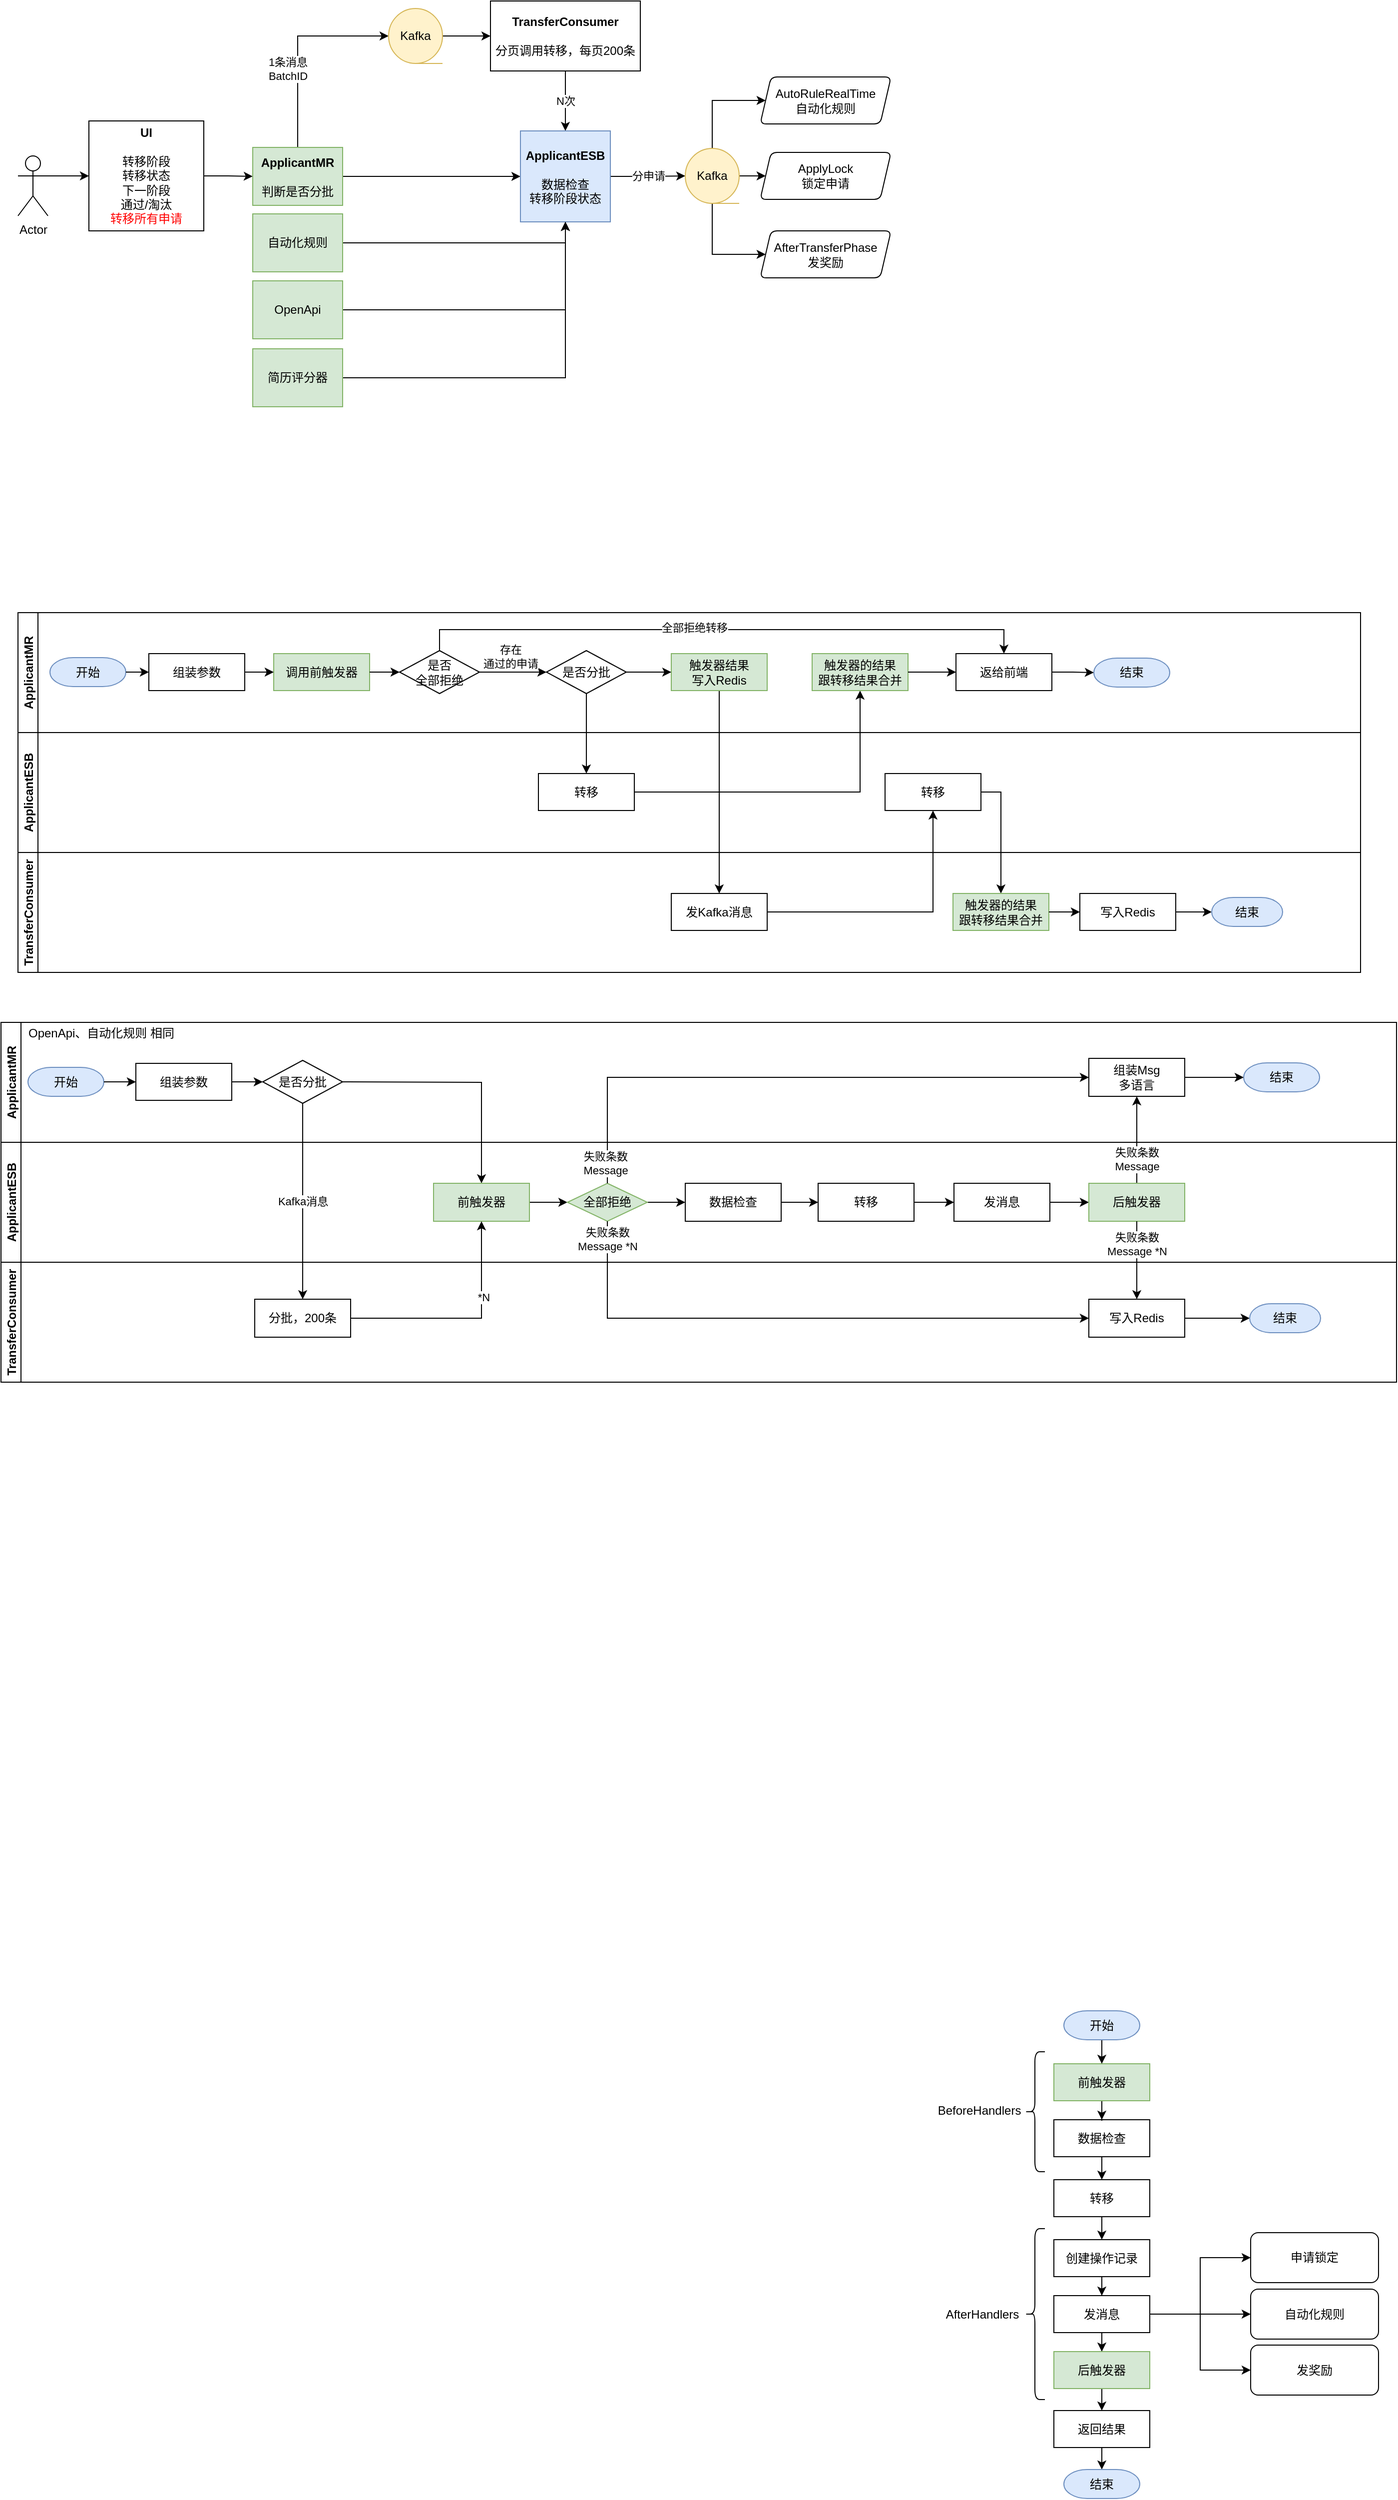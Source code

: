 <mxfile version="14.2.7" type="github">
  <diagram id="pNTDshuj_nLLdsMrF4MN" name="Page-1">
    <mxGraphModel dx="1472" dy="839" grid="0" gridSize="10" guides="1" tooltips="1" connect="1" arrows="1" fold="1" page="1" pageScale="1" pageWidth="2339" pageHeight="3300" math="0" shadow="0">
      <root>
        <mxCell id="0" />
        <mxCell id="1" parent="0" />
        <mxCell id="zR2C9-OfokKpxgEDOuO3-32" style="edgeStyle=orthogonalEdgeStyle;rounded=0;orthogonalLoop=1;jettySize=auto;html=1;exitX=1;exitY=0.333;exitDx=0;exitDy=0;exitPerimeter=0;entryX=0;entryY=0.5;entryDx=0;entryDy=0;" parent="1" source="zR2C9-OfokKpxgEDOuO3-1" target="zR2C9-OfokKpxgEDOuO3-2" edge="1">
          <mxGeometry relative="1" as="geometry" />
        </mxCell>
        <mxCell id="zR2C9-OfokKpxgEDOuO3-1" value="Actor" style="shape=umlActor;verticalLabelPosition=bottom;verticalAlign=top;html=1;outlineConnect=0;" parent="1" vertex="1">
          <mxGeometry x="47" y="335" width="30" height="60" as="geometry" />
        </mxCell>
        <mxCell id="zR2C9-OfokKpxgEDOuO3-21" style="edgeStyle=orthogonalEdgeStyle;rounded=0;orthogonalLoop=1;jettySize=auto;html=1;exitX=1;exitY=0.5;exitDx=0;exitDy=0;entryX=0;entryY=0.5;entryDx=0;entryDy=0;" parent="1" source="zR2C9-OfokKpxgEDOuO3-2" target="zR2C9-OfokKpxgEDOuO3-4" edge="1">
          <mxGeometry relative="1" as="geometry" />
        </mxCell>
        <mxCell id="zR2C9-OfokKpxgEDOuO3-2" value="&lt;b&gt;UI&lt;br&gt;&lt;/b&gt;&lt;br&gt;转移阶段&lt;br&gt;转移状态&lt;br&gt;下一阶段&lt;br&gt;通过/淘汰&lt;br&gt;&lt;font color=&quot;#ff0000&quot;&gt;转移所有申请&lt;/font&gt;" style="rounded=0;whiteSpace=wrap;html=1;" parent="1" vertex="1">
          <mxGeometry x="118" y="300" width="115" height="110" as="geometry" />
        </mxCell>
        <mxCell id="zR2C9-OfokKpxgEDOuO3-7" style="edgeStyle=orthogonalEdgeStyle;rounded=0;orthogonalLoop=1;jettySize=auto;html=1;exitX=0.5;exitY=0;exitDx=0;exitDy=0;entryX=0;entryY=0.5;entryDx=0;entryDy=0;entryPerimeter=0;" parent="1" source="zR2C9-OfokKpxgEDOuO3-4" target="Tq-qdxbZpWR1kkzPCm9U-29" edge="1">
          <mxGeometry relative="1" as="geometry">
            <mxPoint x="440" y="215" as="targetPoint" />
          </mxGeometry>
        </mxCell>
        <mxCell id="zR2C9-OfokKpxgEDOuO3-14" value="1条消息&lt;br&gt;BatchID" style="edgeLabel;html=1;align=center;verticalAlign=middle;resizable=0;points=[];" parent="zR2C9-OfokKpxgEDOuO3-7" vertex="1" connectable="0">
          <mxGeometry x="0.115" y="-1" relative="1" as="geometry">
            <mxPoint x="-12" y="32" as="offset" />
          </mxGeometry>
        </mxCell>
        <mxCell id="zR2C9-OfokKpxgEDOuO3-10" style="edgeStyle=orthogonalEdgeStyle;rounded=0;orthogonalLoop=1;jettySize=auto;html=1;exitX=1;exitY=0.5;exitDx=0;exitDy=0;" parent="1" source="zR2C9-OfokKpxgEDOuO3-4" target="zR2C9-OfokKpxgEDOuO3-9" edge="1">
          <mxGeometry relative="1" as="geometry" />
        </mxCell>
        <mxCell id="zR2C9-OfokKpxgEDOuO3-4" value="&lt;b&gt;ApplicantMR&lt;br&gt;&lt;/b&gt;&lt;br&gt;判断是否分批" style="rounded=0;whiteSpace=wrap;html=1;fillColor=#d5e8d4;strokeColor=#82b366;" parent="1" vertex="1">
          <mxGeometry x="282" y="326.5" width="90" height="58" as="geometry" />
        </mxCell>
        <mxCell id="zR2C9-OfokKpxgEDOuO3-13" value="N次" style="edgeStyle=orthogonalEdgeStyle;rounded=0;orthogonalLoop=1;jettySize=auto;html=1;exitX=0.5;exitY=1;exitDx=0;exitDy=0;" parent="1" source="zR2C9-OfokKpxgEDOuO3-5" target="zR2C9-OfokKpxgEDOuO3-9" edge="1">
          <mxGeometry relative="1" as="geometry" />
        </mxCell>
        <mxCell id="zR2C9-OfokKpxgEDOuO3-5" value="&lt;b&gt;TransferConsumer&lt;br&gt;&lt;/b&gt;&lt;br&gt;分页调用转移，每页200条" style="rounded=0;whiteSpace=wrap;html=1;" parent="1" vertex="1">
          <mxGeometry x="520" y="180" width="150" height="70" as="geometry" />
        </mxCell>
        <mxCell id="zR2C9-OfokKpxgEDOuO3-22" style="edgeStyle=orthogonalEdgeStyle;rounded=0;orthogonalLoop=1;jettySize=auto;html=1;" parent="1" source="Tq-qdxbZpWR1kkzPCm9U-29" target="zR2C9-OfokKpxgEDOuO3-5" edge="1">
          <mxGeometry relative="1" as="geometry">
            <mxPoint x="490" y="215" as="sourcePoint" />
          </mxGeometry>
        </mxCell>
        <mxCell id="Tq-qdxbZpWR1kkzPCm9U-19" value="分申请" style="edgeStyle=orthogonalEdgeStyle;rounded=0;orthogonalLoop=1;jettySize=auto;html=1;" parent="1" source="zR2C9-OfokKpxgEDOuO3-9" target="Tq-qdxbZpWR1kkzPCm9U-18" edge="1">
          <mxGeometry relative="1" as="geometry" />
        </mxCell>
        <mxCell id="zR2C9-OfokKpxgEDOuO3-9" value="&lt;b&gt;ApplicantESB&lt;/b&gt;&lt;br&gt;&lt;br&gt;数据检查&lt;br&gt;转移阶段状态" style="rounded=0;whiteSpace=wrap;html=1;fillColor=#dae8fc;strokeColor=#6c8ebf;" parent="1" vertex="1">
          <mxGeometry x="550" y="310" width="90" height="91" as="geometry" />
        </mxCell>
        <mxCell id="zR2C9-OfokKpxgEDOuO3-12" style="edgeStyle=orthogonalEdgeStyle;rounded=0;orthogonalLoop=1;jettySize=auto;html=1;exitX=1;exitY=0.5;exitDx=0;exitDy=0;entryX=0.5;entryY=1;entryDx=0;entryDy=0;" parent="1" source="zR2C9-OfokKpxgEDOuO3-11" target="zR2C9-OfokKpxgEDOuO3-9" edge="1">
          <mxGeometry relative="1" as="geometry" />
        </mxCell>
        <mxCell id="zR2C9-OfokKpxgEDOuO3-11" value="自动化规则" style="rounded=0;whiteSpace=wrap;html=1;fillColor=#d5e8d4;strokeColor=#82b366;" parent="1" vertex="1">
          <mxGeometry x="282" y="393" width="90" height="58" as="geometry" />
        </mxCell>
        <mxCell id="zR2C9-OfokKpxgEDOuO3-48" style="edgeStyle=orthogonalEdgeStyle;rounded=0;orthogonalLoop=1;jettySize=auto;html=1;exitX=0.5;exitY=1;exitDx=0;exitDy=0;" parent="1" source="zR2C9-OfokKpxgEDOuO3-35" target="zR2C9-OfokKpxgEDOuO3-36" edge="1">
          <mxGeometry relative="1" as="geometry" />
        </mxCell>
        <mxCell id="zR2C9-OfokKpxgEDOuO3-35" value="数据检查" style="rounded=0;whiteSpace=wrap;html=1;" parent="1" vertex="1">
          <mxGeometry x="1084" y="2300" width="96" height="37" as="geometry" />
        </mxCell>
        <mxCell id="zR2C9-OfokKpxgEDOuO3-49" style="edgeStyle=orthogonalEdgeStyle;rounded=0;orthogonalLoop=1;jettySize=auto;html=1;exitX=0.5;exitY=1;exitDx=0;exitDy=0;" parent="1" source="zR2C9-OfokKpxgEDOuO3-36" target="zR2C9-OfokKpxgEDOuO3-37" edge="1">
          <mxGeometry relative="1" as="geometry" />
        </mxCell>
        <mxCell id="zR2C9-OfokKpxgEDOuO3-36" value="转移" style="rounded=0;whiteSpace=wrap;html=1;" parent="1" vertex="1">
          <mxGeometry x="1084" y="2360" width="96" height="37" as="geometry" />
        </mxCell>
        <mxCell id="zR2C9-OfokKpxgEDOuO3-50" style="edgeStyle=orthogonalEdgeStyle;rounded=0;orthogonalLoop=1;jettySize=auto;html=1;exitX=0.5;exitY=1;exitDx=0;exitDy=0;" parent="1" source="zR2C9-OfokKpxgEDOuO3-37" target="zR2C9-OfokKpxgEDOuO3-38" edge="1">
          <mxGeometry relative="1" as="geometry" />
        </mxCell>
        <mxCell id="zR2C9-OfokKpxgEDOuO3-37" value="创建操作记录" style="rounded=0;whiteSpace=wrap;html=1;" parent="1" vertex="1">
          <mxGeometry x="1084" y="2420" width="96" height="37" as="geometry" />
        </mxCell>
        <mxCell id="zR2C9-OfokKpxgEDOuO3-42" style="edgeStyle=orthogonalEdgeStyle;rounded=0;orthogonalLoop=1;jettySize=auto;html=1;exitX=1;exitY=0.5;exitDx=0;exitDy=0;entryX=0;entryY=0.5;entryDx=0;entryDy=0;" parent="1" source="zR2C9-OfokKpxgEDOuO3-38" target="zR2C9-OfokKpxgEDOuO3-39" edge="1">
          <mxGeometry relative="1" as="geometry" />
        </mxCell>
        <mxCell id="zR2C9-OfokKpxgEDOuO3-43" style="edgeStyle=orthogonalEdgeStyle;rounded=0;orthogonalLoop=1;jettySize=auto;html=1;exitX=1;exitY=0.5;exitDx=0;exitDy=0;entryX=0;entryY=0.5;entryDx=0;entryDy=0;" parent="1" source="zR2C9-OfokKpxgEDOuO3-38" target="zR2C9-OfokKpxgEDOuO3-40" edge="1">
          <mxGeometry relative="1" as="geometry" />
        </mxCell>
        <mxCell id="zR2C9-OfokKpxgEDOuO3-44" style="edgeStyle=orthogonalEdgeStyle;rounded=0;orthogonalLoop=1;jettySize=auto;html=1;exitX=1;exitY=0.5;exitDx=0;exitDy=0;entryX=0;entryY=0.5;entryDx=0;entryDy=0;" parent="1" source="zR2C9-OfokKpxgEDOuO3-38" target="zR2C9-OfokKpxgEDOuO3-41" edge="1">
          <mxGeometry relative="1" as="geometry" />
        </mxCell>
        <mxCell id="zR2C9-OfokKpxgEDOuO3-51" style="edgeStyle=orthogonalEdgeStyle;rounded=0;orthogonalLoop=1;jettySize=auto;html=1;exitX=0.5;exitY=1;exitDx=0;exitDy=0;" parent="1" source="zR2C9-OfokKpxgEDOuO3-38" target="zR2C9-OfokKpxgEDOuO3-46" edge="1">
          <mxGeometry relative="1" as="geometry" />
        </mxCell>
        <mxCell id="zR2C9-OfokKpxgEDOuO3-38" value="发消息" style="rounded=0;whiteSpace=wrap;html=1;" parent="1" vertex="1">
          <mxGeometry x="1084" y="2476" width="96" height="37" as="geometry" />
        </mxCell>
        <mxCell id="zR2C9-OfokKpxgEDOuO3-39" value="申请锁定" style="rounded=1;whiteSpace=wrap;html=1;" parent="1" vertex="1">
          <mxGeometry x="1281" y="2413" width="128" height="50" as="geometry" />
        </mxCell>
        <mxCell id="zR2C9-OfokKpxgEDOuO3-40" value="自动化规则" style="rounded=1;whiteSpace=wrap;html=1;" parent="1" vertex="1">
          <mxGeometry x="1281" y="2469.5" width="128" height="50" as="geometry" />
        </mxCell>
        <mxCell id="zR2C9-OfokKpxgEDOuO3-41" value="发奖励" style="rounded=1;whiteSpace=wrap;html=1;" parent="1" vertex="1">
          <mxGeometry x="1281" y="2525.5" width="128" height="50" as="geometry" />
        </mxCell>
        <mxCell id="zR2C9-OfokKpxgEDOuO3-47" style="edgeStyle=orthogonalEdgeStyle;rounded=0;orthogonalLoop=1;jettySize=auto;html=1;exitX=0.5;exitY=1;exitDx=0;exitDy=0;" parent="1" source="zR2C9-OfokKpxgEDOuO3-45" target="zR2C9-OfokKpxgEDOuO3-35" edge="1">
          <mxGeometry relative="1" as="geometry" />
        </mxCell>
        <mxCell id="zR2C9-OfokKpxgEDOuO3-45" value="前触发器" style="rounded=0;whiteSpace=wrap;html=1;fillColor=#d5e8d4;strokeColor=#82b366;" parent="1" vertex="1">
          <mxGeometry x="1084" y="2244" width="96" height="37" as="geometry" />
        </mxCell>
        <mxCell id="zR2C9-OfokKpxgEDOuO3-54" style="edgeStyle=orthogonalEdgeStyle;rounded=0;orthogonalLoop=1;jettySize=auto;html=1;exitX=0.5;exitY=1;exitDx=0;exitDy=0;entryX=0.5;entryY=0;entryDx=0;entryDy=0;" parent="1" source="zR2C9-OfokKpxgEDOuO3-46" target="zR2C9-OfokKpxgEDOuO3-53" edge="1">
          <mxGeometry relative="1" as="geometry" />
        </mxCell>
        <mxCell id="zR2C9-OfokKpxgEDOuO3-46" value="后触发器" style="rounded=0;whiteSpace=wrap;html=1;fillColor=#d5e8d4;strokeColor=#82b366;" parent="1" vertex="1">
          <mxGeometry x="1084" y="2532" width="96" height="37" as="geometry" />
        </mxCell>
        <mxCell id="Tq-qdxbZpWR1kkzPCm9U-33" value="" style="edgeStyle=orthogonalEdgeStyle;rounded=0;orthogonalLoop=1;jettySize=auto;html=1;" parent="1" source="zR2C9-OfokKpxgEDOuO3-53" target="Tq-qdxbZpWR1kkzPCm9U-32" edge="1">
          <mxGeometry relative="1" as="geometry" />
        </mxCell>
        <mxCell id="zR2C9-OfokKpxgEDOuO3-53" value="返回结果" style="rounded=0;whiteSpace=wrap;html=1;" parent="1" vertex="1">
          <mxGeometry x="1084" y="2591" width="96" height="37" as="geometry" />
        </mxCell>
        <mxCell id="Tq-qdxbZpWR1kkzPCm9U-14" value="" style="edgeStyle=orthogonalEdgeStyle;rounded=0;orthogonalLoop=1;jettySize=auto;html=1;" parent="1" source="Tq-qdxbZpWR1kkzPCm9U-13" target="zR2C9-OfokKpxgEDOuO3-45" edge="1">
          <mxGeometry relative="1" as="geometry" />
        </mxCell>
        <mxCell id="Tq-qdxbZpWR1kkzPCm9U-13" value="开始" style="strokeWidth=1;html=1;shape=mxgraph.flowchart.terminator;whiteSpace=wrap;rounded=0;fillColor=#dae8fc;strokeColor=#6c8ebf;" parent="1" vertex="1">
          <mxGeometry x="1094" y="2191" width="76" height="29" as="geometry" />
        </mxCell>
        <mxCell id="Tq-qdxbZpWR1kkzPCm9U-25" style="edgeStyle=orthogonalEdgeStyle;rounded=0;orthogonalLoop=1;jettySize=auto;html=1;exitX=0.5;exitY=0;exitDx=0;exitDy=0;exitPerimeter=0;entryX=0;entryY=0.5;entryDx=0;entryDy=0;" parent="1" source="Tq-qdxbZpWR1kkzPCm9U-18" target="Tq-qdxbZpWR1kkzPCm9U-20" edge="1">
          <mxGeometry relative="1" as="geometry">
            <Array as="points">
              <mxPoint x="742" y="280" />
            </Array>
          </mxGeometry>
        </mxCell>
        <mxCell id="Tq-qdxbZpWR1kkzPCm9U-26" value="" style="edgeStyle=orthogonalEdgeStyle;rounded=0;orthogonalLoop=1;jettySize=auto;html=1;" parent="1" source="Tq-qdxbZpWR1kkzPCm9U-18" target="Tq-qdxbZpWR1kkzPCm9U-22" edge="1">
          <mxGeometry relative="1" as="geometry" />
        </mxCell>
        <mxCell id="Tq-qdxbZpWR1kkzPCm9U-28" style="edgeStyle=orthogonalEdgeStyle;rounded=0;orthogonalLoop=1;jettySize=auto;html=1;exitX=0.5;exitY=1;exitDx=0;exitDy=0;exitPerimeter=0;entryX=0;entryY=0.5;entryDx=0;entryDy=0;" parent="1" source="Tq-qdxbZpWR1kkzPCm9U-18" target="Tq-qdxbZpWR1kkzPCm9U-23" edge="1">
          <mxGeometry relative="1" as="geometry">
            <Array as="points">
              <mxPoint x="742" y="434" />
            </Array>
          </mxGeometry>
        </mxCell>
        <mxCell id="Tq-qdxbZpWR1kkzPCm9U-18" value="Kafka" style="strokeWidth=1;html=1;shape=mxgraph.flowchart.sequential_data;whiteSpace=wrap;rounded=0;fillColor=#fff2cc;strokeColor=#d6b656;" parent="1" vertex="1">
          <mxGeometry x="715" y="327.5" width="54" height="55" as="geometry" />
        </mxCell>
        <mxCell id="Tq-qdxbZpWR1kkzPCm9U-20" value="&lt;span&gt;AutoRuleRealTime&lt;br&gt;自动化规则&lt;br&gt;&lt;/span&gt;" style="shape=parallelogram;html=1;strokeWidth=1;perimeter=parallelogramPerimeter;whiteSpace=wrap;rounded=1;arcSize=12;size=0.083;" parent="1" vertex="1">
          <mxGeometry x="790" y="256" width="131" height="47" as="geometry" />
        </mxCell>
        <mxCell id="Tq-qdxbZpWR1kkzPCm9U-22" value="&lt;span style=&quot;text-align: left&quot;&gt;ApplyLock&lt;br&gt;锁定申请&lt;br&gt;&lt;/span&gt;" style="shape=parallelogram;html=1;strokeWidth=1;perimeter=parallelogramPerimeter;whiteSpace=wrap;rounded=1;arcSize=12;size=0.083;" parent="1" vertex="1">
          <mxGeometry x="790" y="331.5" width="131" height="47" as="geometry" />
        </mxCell>
        <mxCell id="Tq-qdxbZpWR1kkzPCm9U-23" value="AfterTransferPhase&lt;br&gt;发奖励" style="shape=parallelogram;html=1;strokeWidth=1;perimeter=parallelogramPerimeter;whiteSpace=wrap;rounded=1;arcSize=12;size=0.083;" parent="1" vertex="1">
          <mxGeometry x="790" y="410" width="131" height="47" as="geometry" />
        </mxCell>
        <mxCell id="Tq-qdxbZpWR1kkzPCm9U-29" value="Kafka" style="strokeWidth=1;html=1;shape=mxgraph.flowchart.sequential_data;whiteSpace=wrap;rounded=0;fillColor=#fff2cc;strokeColor=#d6b656;" parent="1" vertex="1">
          <mxGeometry x="418" y="187.5" width="54" height="55" as="geometry" />
        </mxCell>
        <mxCell id="Tq-qdxbZpWR1kkzPCm9U-32" value="结束" style="strokeWidth=1;html=1;shape=mxgraph.flowchart.terminator;whiteSpace=wrap;rounded=0;fillColor=#dae8fc;strokeColor=#6c8ebf;" parent="1" vertex="1">
          <mxGeometry x="1094" y="2650" width="76" height="29" as="geometry" />
        </mxCell>
        <mxCell id="iPtqz-g4_fZ4g8SLzUmV-1" value="" style="shape=curlyBracket;whiteSpace=wrap;html=1;rounded=1;size=0.5;" parent="1" vertex="1">
          <mxGeometry x="1055" y="2232" width="20" height="120" as="geometry" />
        </mxCell>
        <mxCell id="iPtqz-g4_fZ4g8SLzUmV-2" value="BeforeHandlers" style="text;html=1;align=center;verticalAlign=middle;resizable=0;points=[];autosize=1;" parent="1" vertex="1">
          <mxGeometry x="962" y="2282" width="93" height="18" as="geometry" />
        </mxCell>
        <mxCell id="iPtqz-g4_fZ4g8SLzUmV-3" value="" style="shape=curlyBracket;whiteSpace=wrap;html=1;rounded=1;size=0.5;" parent="1" vertex="1">
          <mxGeometry x="1055" y="2409" width="20" height="171" as="geometry" />
        </mxCell>
        <mxCell id="iPtqz-g4_fZ4g8SLzUmV-4" value="AfterHandlers" style="text;html=1;align=center;verticalAlign=middle;resizable=0;points=[];autosize=1;" parent="1" vertex="1">
          <mxGeometry x="970" y="2485.5" width="83" height="18" as="geometry" />
        </mxCell>
        <mxCell id="GrQx5yZGlA07eeH8-NgG-53" value="" style="edgeStyle=orthogonalEdgeStyle;rounded=0;orthogonalLoop=1;jettySize=auto;html=1;exitX=1;exitY=0.5;exitDx=0;exitDy=0;" parent="1" source="GrQx5yZGlA07eeH8-NgG-8" target="GrQx5yZGlA07eeH8-NgG-10" edge="1">
          <mxGeometry relative="1" as="geometry">
            <mxPoint x="725" y="972" as="sourcePoint" />
          </mxGeometry>
        </mxCell>
        <mxCell id="GrQx5yZGlA07eeH8-NgG-52" value="" style="edgeStyle=orthogonalEdgeStyle;rounded=0;orthogonalLoop=1;jettySize=auto;html=1;" parent="1" source="GrQx5yZGlA07eeH8-NgG-23" target="GrQx5yZGlA07eeH8-NgG-8" edge="1">
          <mxGeometry relative="1" as="geometry" />
        </mxCell>
        <mxCell id="GrQx5yZGlA07eeH8-NgG-60" value="" style="edgeStyle=orthogonalEdgeStyle;rounded=0;orthogonalLoop=1;jettySize=auto;html=1;" parent="1" source="GrQx5yZGlA07eeH8-NgG-26" target="GrQx5yZGlA07eeH8-NgG-28" edge="1">
          <mxGeometry relative="1" as="geometry" />
        </mxCell>
        <mxCell id="GrQx5yZGlA07eeH8-NgG-61" value="" style="edgeStyle=orthogonalEdgeStyle;rounded=0;orthogonalLoop=1;jettySize=auto;html=1;entryX=0.5;entryY=1;entryDx=0;entryDy=0;" parent="1" source="GrQx5yZGlA07eeH8-NgG-28" target="GrQx5yZGlA07eeH8-NgG-39" edge="1">
          <mxGeometry relative="1" as="geometry" />
        </mxCell>
        <mxCell id="GrQx5yZGlA07eeH8-NgG-62" value="" style="edgeStyle=orthogonalEdgeStyle;rounded=0;orthogonalLoop=1;jettySize=auto;html=1;exitX=1;exitY=0.5;exitDx=0;exitDy=0;" parent="1" source="GrQx5yZGlA07eeH8-NgG-39" target="GrQx5yZGlA07eeH8-NgG-41" edge="1">
          <mxGeometry relative="1" as="geometry" />
        </mxCell>
        <mxCell id="f2J-3M7rYy_mJM9Wlfbg-1" value="ApplicantMR" style="swimlane;startSize=20;horizontal=0;" parent="1" vertex="1">
          <mxGeometry x="47" y="792" width="1344" height="120" as="geometry" />
        </mxCell>
        <mxCell id="GrQx5yZGlA07eeH8-NgG-1" value="开始" style="strokeWidth=1;html=1;shape=mxgraph.flowchart.terminator;whiteSpace=wrap;rounded=0;fillColor=#dae8fc;strokeColor=#6c8ebf;" parent="f2J-3M7rYy_mJM9Wlfbg-1" vertex="1">
          <mxGeometry x="32" y="45" width="76" height="29" as="geometry" />
        </mxCell>
        <mxCell id="GrQx5yZGlA07eeH8-NgG-3" value="组装参数" style="rounded=0;whiteSpace=wrap;html=1;" parent="f2J-3M7rYy_mJM9Wlfbg-1" vertex="1">
          <mxGeometry x="131" y="41" width="96" height="37" as="geometry" />
        </mxCell>
        <mxCell id="GrQx5yZGlA07eeH8-NgG-49" value="" style="edgeStyle=orthogonalEdgeStyle;rounded=0;orthogonalLoop=1;jettySize=auto;html=1;" parent="f2J-3M7rYy_mJM9Wlfbg-1" source="GrQx5yZGlA07eeH8-NgG-1" target="GrQx5yZGlA07eeH8-NgG-3" edge="1">
          <mxGeometry relative="1" as="geometry" />
        </mxCell>
        <mxCell id="GrQx5yZGlA07eeH8-NgG-2" value="调用前触发器" style="rounded=0;whiteSpace=wrap;html=1;fillColor=#d5e8d4;strokeColor=#82b366;" parent="f2J-3M7rYy_mJM9Wlfbg-1" vertex="1">
          <mxGeometry x="256" y="41" width="96" height="37" as="geometry" />
        </mxCell>
        <mxCell id="GrQx5yZGlA07eeH8-NgG-50" value="" style="edgeStyle=orthogonalEdgeStyle;rounded=0;orthogonalLoop=1;jettySize=auto;html=1;" parent="f2J-3M7rYy_mJM9Wlfbg-1" source="GrQx5yZGlA07eeH8-NgG-3" target="GrQx5yZGlA07eeH8-NgG-2" edge="1">
          <mxGeometry relative="1" as="geometry" />
        </mxCell>
        <mxCell id="GrQx5yZGlA07eeH8-NgG-6" value="是否&lt;br&gt;全部拒绝" style="rhombus;whiteSpace=wrap;html=1;" parent="f2J-3M7rYy_mJM9Wlfbg-1" vertex="1">
          <mxGeometry x="382" y="38" width="80" height="43" as="geometry" />
        </mxCell>
        <mxCell id="GrQx5yZGlA07eeH8-NgG-51" value="" style="edgeStyle=orthogonalEdgeStyle;rounded=0;orthogonalLoop=1;jettySize=auto;html=1;" parent="f2J-3M7rYy_mJM9Wlfbg-1" source="GrQx5yZGlA07eeH8-NgG-2" target="GrQx5yZGlA07eeH8-NgG-6" edge="1">
          <mxGeometry relative="1" as="geometry" />
        </mxCell>
        <mxCell id="GrQx5yZGlA07eeH8-NgG-23" value="是否分批" style="rhombus;whiteSpace=wrap;html=1;" parent="f2J-3M7rYy_mJM9Wlfbg-1" vertex="1">
          <mxGeometry x="529" y="38" width="80" height="43" as="geometry" />
        </mxCell>
        <mxCell id="GrQx5yZGlA07eeH8-NgG-31" value="存在&lt;br&gt;通过的申请" style="edgeStyle=orthogonalEdgeStyle;rounded=0;orthogonalLoop=1;jettySize=auto;html=1;exitX=1;exitY=0.5;exitDx=0;exitDy=0;" parent="f2J-3M7rYy_mJM9Wlfbg-1" source="GrQx5yZGlA07eeH8-NgG-6" target="GrQx5yZGlA07eeH8-NgG-23" edge="1">
          <mxGeometry x="-0.091" y="16" relative="1" as="geometry">
            <mxPoint x="205" y="58" as="sourcePoint" />
            <mxPoint as="offset" />
          </mxGeometry>
        </mxCell>
        <mxCell id="GrQx5yZGlA07eeH8-NgG-26" value="触发器结果&lt;br&gt;写入Redis" style="rounded=0;whiteSpace=wrap;html=1;fillColor=#d5e8d4;strokeColor=#82b366;" parent="f2J-3M7rYy_mJM9Wlfbg-1" vertex="1">
          <mxGeometry x="654" y="41" width="96" height="37" as="geometry" />
        </mxCell>
        <mxCell id="GrQx5yZGlA07eeH8-NgG-59" style="edgeStyle=orthogonalEdgeStyle;rounded=0;orthogonalLoop=1;jettySize=auto;html=1;exitX=1;exitY=0.5;exitDx=0;exitDy=0;entryX=0;entryY=0.5;entryDx=0;entryDy=0;" parent="f2J-3M7rYy_mJM9Wlfbg-1" source="GrQx5yZGlA07eeH8-NgG-23" target="GrQx5yZGlA07eeH8-NgG-26" edge="1">
          <mxGeometry relative="1" as="geometry" />
        </mxCell>
        <mxCell id="GrQx5yZGlA07eeH8-NgG-10" value="触发器的结果&lt;br&gt;跟转移结果合并" style="rounded=0;whiteSpace=wrap;html=1;fillColor=#d5e8d4;strokeColor=#82b366;" parent="f2J-3M7rYy_mJM9Wlfbg-1" vertex="1">
          <mxGeometry x="795" y="41" width="96" height="37" as="geometry" />
        </mxCell>
        <mxCell id="GrQx5yZGlA07eeH8-NgG-54" style="edgeStyle=orthogonalEdgeStyle;rounded=0;orthogonalLoop=1;jettySize=auto;html=1;exitX=0.5;exitY=0;exitDx=0;exitDy=0;entryX=0.5;entryY=0;entryDx=0;entryDy=0;" parent="f2J-3M7rYy_mJM9Wlfbg-1" source="GrQx5yZGlA07eeH8-NgG-6" target="GrQx5yZGlA07eeH8-NgG-43" edge="1">
          <mxGeometry relative="1" as="geometry">
            <Array as="points">
              <mxPoint x="422" y="17" />
              <mxPoint x="987" y="17" />
            </Array>
            <mxPoint x="993" y="41" as="targetPoint" />
          </mxGeometry>
        </mxCell>
        <mxCell id="GrQx5yZGlA07eeH8-NgG-55" value="全部拒绝转移" style="edgeLabel;html=1;align=center;verticalAlign=middle;resizable=0;points=[];" parent="GrQx5yZGlA07eeH8-NgG-54" vertex="1" connectable="0">
          <mxGeometry x="-0.095" y="2" relative="1" as="geometry">
            <mxPoint as="offset" />
          </mxGeometry>
        </mxCell>
        <mxCell id="GrQx5yZGlA07eeH8-NgG-66" value="" style="edgeStyle=orthogonalEdgeStyle;rounded=0;orthogonalLoop=1;jettySize=auto;html=1;" parent="f2J-3M7rYy_mJM9Wlfbg-1" source="GrQx5yZGlA07eeH8-NgG-10" target="GrQx5yZGlA07eeH8-NgG-43" edge="1">
          <mxGeometry relative="1" as="geometry">
            <mxPoint x="945" y="59.5" as="targetPoint" />
          </mxGeometry>
        </mxCell>
        <mxCell id="GrQx5yZGlA07eeH8-NgG-43" value="返给前端" style="rounded=0;whiteSpace=wrap;html=1;" parent="f2J-3M7rYy_mJM9Wlfbg-1" vertex="1">
          <mxGeometry x="939" y="41" width="96" height="37" as="geometry" />
        </mxCell>
        <mxCell id="GrQx5yZGlA07eeH8-NgG-57" value="结束" style="strokeWidth=1;html=1;shape=mxgraph.flowchart.terminator;whiteSpace=wrap;rounded=0;fillColor=#dae8fc;strokeColor=#6c8ebf;" parent="f2J-3M7rYy_mJM9Wlfbg-1" vertex="1">
          <mxGeometry x="1077" y="45.5" width="76" height="29" as="geometry" />
        </mxCell>
        <mxCell id="GrQx5yZGlA07eeH8-NgG-58" value="" style="edgeStyle=orthogonalEdgeStyle;rounded=0;orthogonalLoop=1;jettySize=auto;html=1;" parent="f2J-3M7rYy_mJM9Wlfbg-1" source="GrQx5yZGlA07eeH8-NgG-43" target="GrQx5yZGlA07eeH8-NgG-57" edge="1">
          <mxGeometry relative="1" as="geometry" />
        </mxCell>
        <mxCell id="f2J-3M7rYy_mJM9Wlfbg-3" value="ApplicantESB" style="swimlane;startSize=20;horizontal=0;" parent="1" vertex="1">
          <mxGeometry x="47" y="912" width="1344" height="120" as="geometry" />
        </mxCell>
        <mxCell id="GrQx5yZGlA07eeH8-NgG-8" value="转移" style="rounded=0;whiteSpace=wrap;html=1;" parent="f2J-3M7rYy_mJM9Wlfbg-3" vertex="1">
          <mxGeometry x="521" y="41" width="96" height="37" as="geometry" />
        </mxCell>
        <mxCell id="GrQx5yZGlA07eeH8-NgG-39" value="转移" style="rounded=0;whiteSpace=wrap;html=1;" parent="f2J-3M7rYy_mJM9Wlfbg-3" vertex="1">
          <mxGeometry x="868" y="41" width="96" height="37" as="geometry" />
        </mxCell>
        <mxCell id="f2J-3M7rYy_mJM9Wlfbg-4" value="TransferConsumer" style="swimlane;startSize=20;horizontal=0;" parent="1" vertex="1">
          <mxGeometry x="47" y="1032" width="1344" height="120" as="geometry" />
        </mxCell>
        <mxCell id="GrQx5yZGlA07eeH8-NgG-28" value="发Kafka消息" style="rounded=0;whiteSpace=wrap;html=1;" parent="f2J-3M7rYy_mJM9Wlfbg-4" vertex="1">
          <mxGeometry x="654" y="41" width="96" height="37" as="geometry" />
        </mxCell>
        <mxCell id="GrQx5yZGlA07eeH8-NgG-41" value="触发器的结果&lt;br&gt;跟转移结果合并" style="rounded=0;whiteSpace=wrap;html=1;fillColor=#d5e8d4;strokeColor=#82b366;" parent="f2J-3M7rYy_mJM9Wlfbg-4" vertex="1">
          <mxGeometry x="936" y="41" width="96" height="37" as="geometry" />
        </mxCell>
        <mxCell id="GrQx5yZGlA07eeH8-NgG-44" value="写入Redis" style="rounded=0;whiteSpace=wrap;html=1;" parent="f2J-3M7rYy_mJM9Wlfbg-4" vertex="1">
          <mxGeometry x="1063" y="41" width="96" height="37" as="geometry" />
        </mxCell>
        <mxCell id="GrQx5yZGlA07eeH8-NgG-63" value="" style="edgeStyle=orthogonalEdgeStyle;rounded=0;orthogonalLoop=1;jettySize=auto;html=1;" parent="f2J-3M7rYy_mJM9Wlfbg-4" source="GrQx5yZGlA07eeH8-NgG-41" target="GrQx5yZGlA07eeH8-NgG-44" edge="1">
          <mxGeometry relative="1" as="geometry" />
        </mxCell>
        <mxCell id="GrQx5yZGlA07eeH8-NgG-69" value="" style="edgeStyle=orthogonalEdgeStyle;rounded=0;orthogonalLoop=1;jettySize=auto;html=1;" parent="f2J-3M7rYy_mJM9Wlfbg-4" source="GrQx5yZGlA07eeH8-NgG-44" target="f2J-3M7rYy_mJM9Wlfbg-5" edge="1">
          <mxGeometry relative="1" as="geometry">
            <mxPoint x="1192" y="59.5" as="targetPoint" />
          </mxGeometry>
        </mxCell>
        <mxCell id="f2J-3M7rYy_mJM9Wlfbg-5" value="结束" style="strokeWidth=1;html=1;shape=mxgraph.flowchart.terminator;whiteSpace=wrap;rounded=0;fillColor=#dae8fc;strokeColor=#6c8ebf;" parent="f2J-3M7rYy_mJM9Wlfbg-4" vertex="1">
          <mxGeometry x="1195" y="45" width="71" height="29" as="geometry" />
        </mxCell>
        <mxCell id="bgw_qI_3XdFX-O5FHtpf-2" style="edgeStyle=orthogonalEdgeStyle;rounded=0;orthogonalLoop=1;jettySize=auto;html=1;exitX=1;exitY=0.5;exitDx=0;exitDy=0;" parent="1" source="bgw_qI_3XdFX-O5FHtpf-1" target="zR2C9-OfokKpxgEDOuO3-9" edge="1">
          <mxGeometry relative="1" as="geometry" />
        </mxCell>
        <mxCell id="bgw_qI_3XdFX-O5FHtpf-1" value="OpenApi" style="rounded=0;whiteSpace=wrap;html=1;fillColor=#d5e8d4;strokeColor=#82b366;" parent="1" vertex="1">
          <mxGeometry x="282" y="460" width="90" height="58" as="geometry" />
        </mxCell>
        <mxCell id="bgw_qI_3XdFX-O5FHtpf-3" value="" style="edgeStyle=orthogonalEdgeStyle;rounded=0;orthogonalLoop=1;jettySize=auto;html=1;entryX=0.5;entryY=1;entryDx=0;entryDy=0;exitX=0.5;exitY=0;exitDx=0;exitDy=0;" parent="1" source="bgw_qI_3XdFX-O5FHtpf-65" target="bgw_qI_3XdFX-O5FHtpf-25" edge="1">
          <mxGeometry relative="1" as="geometry">
            <mxPoint x="1153" y="1382" as="sourcePoint" />
            <mxPoint x="873" y="1280" as="targetPoint" />
          </mxGeometry>
        </mxCell>
        <mxCell id="bgw_qI_3XdFX-O5FHtpf-64" value="失败条数&lt;br&gt;Message" style="edgeLabel;html=1;align=center;verticalAlign=middle;resizable=0;points=[];" parent="bgw_qI_3XdFX-O5FHtpf-3" vertex="1" connectable="0">
          <mxGeometry x="-0.286" y="1" relative="1" as="geometry">
            <mxPoint x="1" y="7" as="offset" />
          </mxGeometry>
        </mxCell>
        <mxCell id="bgw_qI_3XdFX-O5FHtpf-4" value="" style="edgeStyle=orthogonalEdgeStyle;rounded=0;orthogonalLoop=1;jettySize=auto;html=1;exitX=1;exitY=0.5;exitDx=0;exitDy=0;" parent="1" source="bgw_qI_3XdFX-O5FHtpf-16" target="bgw_qI_3XdFX-O5FHtpf-30" edge="1">
          <mxGeometry relative="1" as="geometry">
            <Array as="points">
              <mxPoint x="377" y="1262" />
              <mxPoint x="489" y="1262" />
            </Array>
          </mxGeometry>
        </mxCell>
        <mxCell id="bgw_qI_3XdFX-O5FHtpf-5" value="Kafka消息" style="edgeStyle=orthogonalEdgeStyle;rounded=0;orthogonalLoop=1;jettySize=auto;html=1;exitX=0.5;exitY=1;exitDx=0;exitDy=0;" parent="1" source="bgw_qI_3XdFX-O5FHtpf-16" target="bgw_qI_3XdFX-O5FHtpf-33" edge="1">
          <mxGeometry relative="1" as="geometry">
            <mxPoint x="732" y="1280" as="sourcePoint" />
          </mxGeometry>
        </mxCell>
        <mxCell id="bgw_qI_3XdFX-O5FHtpf-8" value="ApplicantMR" style="swimlane;startSize=20;horizontal=0;" parent="1" vertex="1">
          <mxGeometry x="30" y="1202" width="1397" height="120" as="geometry" />
        </mxCell>
        <mxCell id="bgw_qI_3XdFX-O5FHtpf-9" value="开始" style="strokeWidth=1;html=1;shape=mxgraph.flowchart.terminator;whiteSpace=wrap;rounded=0;fillColor=#dae8fc;strokeColor=#6c8ebf;" parent="bgw_qI_3XdFX-O5FHtpf-8" vertex="1">
          <mxGeometry x="27" y="45" width="76" height="29" as="geometry" />
        </mxCell>
        <mxCell id="bgw_qI_3XdFX-O5FHtpf-10" value="组装参数" style="rounded=0;whiteSpace=wrap;html=1;" parent="bgw_qI_3XdFX-O5FHtpf-8" vertex="1">
          <mxGeometry x="135" y="41" width="96" height="37" as="geometry" />
        </mxCell>
        <mxCell id="bgw_qI_3XdFX-O5FHtpf-11" value="" style="edgeStyle=orthogonalEdgeStyle;rounded=0;orthogonalLoop=1;jettySize=auto;html=1;" parent="bgw_qI_3XdFX-O5FHtpf-8" source="bgw_qI_3XdFX-O5FHtpf-9" target="bgw_qI_3XdFX-O5FHtpf-10" edge="1">
          <mxGeometry relative="1" as="geometry" />
        </mxCell>
        <mxCell id="bgw_qI_3XdFX-O5FHtpf-13" value="" style="edgeStyle=orthogonalEdgeStyle;rounded=0;orthogonalLoop=1;jettySize=auto;html=1;" parent="bgw_qI_3XdFX-O5FHtpf-8" source="bgw_qI_3XdFX-O5FHtpf-10" target="bgw_qI_3XdFX-O5FHtpf-16" edge="1">
          <mxGeometry relative="1" as="geometry">
            <mxPoint x="256" y="59.5" as="targetPoint" />
          </mxGeometry>
        </mxCell>
        <mxCell id="bgw_qI_3XdFX-O5FHtpf-16" value="是否分批" style="rhombus;whiteSpace=wrap;html=1;" parent="bgw_qI_3XdFX-O5FHtpf-8" vertex="1">
          <mxGeometry x="262" y="38" width="80" height="43" as="geometry" />
        </mxCell>
        <mxCell id="bgw_qI_3XdFX-O5FHtpf-25" value="组装Msg&lt;br&gt;多语言" style="rounded=0;whiteSpace=wrap;html=1;" parent="bgw_qI_3XdFX-O5FHtpf-8" vertex="1">
          <mxGeometry x="1089" y="36" width="96" height="38" as="geometry" />
        </mxCell>
        <mxCell id="bgw_qI_3XdFX-O5FHtpf-27" value="结束" style="strokeWidth=1;html=1;shape=mxgraph.flowchart.terminator;whiteSpace=wrap;rounded=0;fillColor=#dae8fc;strokeColor=#6c8ebf;" parent="bgw_qI_3XdFX-O5FHtpf-8" vertex="1">
          <mxGeometry x="1244" y="40.5" width="76" height="29" as="geometry" />
        </mxCell>
        <mxCell id="bgw_qI_3XdFX-O5FHtpf-28" value="" style="edgeStyle=orthogonalEdgeStyle;rounded=0;orthogonalLoop=1;jettySize=auto;html=1;" parent="bgw_qI_3XdFX-O5FHtpf-8" source="bgw_qI_3XdFX-O5FHtpf-25" target="bgw_qI_3XdFX-O5FHtpf-27" edge="1">
          <mxGeometry relative="1" as="geometry" />
        </mxCell>
        <mxCell id="bgw_qI_3XdFX-O5FHtpf-68" value="OpenApi、自动化规则 相同" style="text;html=1;align=center;verticalAlign=middle;resizable=0;points=[];autosize=1;" parent="bgw_qI_3XdFX-O5FHtpf-8" vertex="1">
          <mxGeometry x="22" y="2" width="156" height="18" as="geometry" />
        </mxCell>
        <mxCell id="bgw_qI_3XdFX-O5FHtpf-29" value="ApplicantESB" style="swimlane;startSize=20;horizontal=0;" parent="1" vertex="1">
          <mxGeometry x="30" y="1322" width="1397" height="120" as="geometry" />
        </mxCell>
        <mxCell id="bgw_qI_3XdFX-O5FHtpf-53" style="edgeStyle=orthogonalEdgeStyle;rounded=0;orthogonalLoop=1;jettySize=auto;html=1;exitX=1;exitY=0.5;exitDx=0;exitDy=0;" parent="bgw_qI_3XdFX-O5FHtpf-29" source="bgw_qI_3XdFX-O5FHtpf-30" target="bgw_qI_3XdFX-O5FHtpf-52" edge="1">
          <mxGeometry relative="1" as="geometry" />
        </mxCell>
        <mxCell id="bgw_qI_3XdFX-O5FHtpf-30" value="前触发器" style="rounded=0;whiteSpace=wrap;html=1;fillColor=#d5e8d4;strokeColor=#82b366;" parent="bgw_qI_3XdFX-O5FHtpf-29" vertex="1">
          <mxGeometry x="433" y="41" width="96" height="38" as="geometry" />
        </mxCell>
        <mxCell id="bgw_qI_3XdFX-O5FHtpf-50" style="edgeStyle=orthogonalEdgeStyle;rounded=0;orthogonalLoop=1;jettySize=auto;html=1;exitX=1;exitY=0.5;exitDx=0;exitDy=0;" parent="bgw_qI_3XdFX-O5FHtpf-29" source="bgw_qI_3XdFX-O5FHtpf-44" target="bgw_qI_3XdFX-O5FHtpf-48" edge="1">
          <mxGeometry relative="1" as="geometry" />
        </mxCell>
        <mxCell id="bgw_qI_3XdFX-O5FHtpf-44" value="转移" style="rounded=0;whiteSpace=wrap;html=1;" parent="bgw_qI_3XdFX-O5FHtpf-29" vertex="1">
          <mxGeometry x="818" y="41" width="96" height="38" as="geometry" />
        </mxCell>
        <mxCell id="bgw_qI_3XdFX-O5FHtpf-66" style="edgeStyle=orthogonalEdgeStyle;rounded=0;orthogonalLoop=1;jettySize=auto;html=1;exitX=1;exitY=0.5;exitDx=0;exitDy=0;entryX=0;entryY=0.5;entryDx=0;entryDy=0;" parent="bgw_qI_3XdFX-O5FHtpf-29" source="bgw_qI_3XdFX-O5FHtpf-48" target="bgw_qI_3XdFX-O5FHtpf-65" edge="1">
          <mxGeometry relative="1" as="geometry" />
        </mxCell>
        <mxCell id="bgw_qI_3XdFX-O5FHtpf-48" value="发消息" style="rounded=0;whiteSpace=wrap;html=1;" parent="bgw_qI_3XdFX-O5FHtpf-29" vertex="1">
          <mxGeometry x="954" y="41" width="96" height="38" as="geometry" />
        </mxCell>
        <mxCell id="bgw_qI_3XdFX-O5FHtpf-55" style="edgeStyle=orthogonalEdgeStyle;rounded=0;orthogonalLoop=1;jettySize=auto;html=1;exitX=1;exitY=0.5;exitDx=0;exitDy=0;" parent="bgw_qI_3XdFX-O5FHtpf-29" source="bgw_qI_3XdFX-O5FHtpf-51" target="bgw_qI_3XdFX-O5FHtpf-44" edge="1">
          <mxGeometry relative="1" as="geometry" />
        </mxCell>
        <mxCell id="bgw_qI_3XdFX-O5FHtpf-51" value="数据检查" style="rounded=0;whiteSpace=wrap;html=1;" parent="bgw_qI_3XdFX-O5FHtpf-29" vertex="1">
          <mxGeometry x="685" y="41" width="96" height="38" as="geometry" />
        </mxCell>
        <mxCell id="bgw_qI_3XdFX-O5FHtpf-54" style="edgeStyle=orthogonalEdgeStyle;rounded=0;orthogonalLoop=1;jettySize=auto;html=1;exitX=1;exitY=0.5;exitDx=0;exitDy=0;" parent="bgw_qI_3XdFX-O5FHtpf-29" source="bgw_qI_3XdFX-O5FHtpf-52" target="bgw_qI_3XdFX-O5FHtpf-51" edge="1">
          <mxGeometry relative="1" as="geometry" />
        </mxCell>
        <mxCell id="bgw_qI_3XdFX-O5FHtpf-52" value="全部拒绝" style="rhombus;whiteSpace=wrap;html=1;fillColor=#d5e8d4;strokeColor=#82b366;" parent="bgw_qI_3XdFX-O5FHtpf-29" vertex="1">
          <mxGeometry x="567" y="41" width="80" height="38" as="geometry" />
        </mxCell>
        <mxCell id="bgw_qI_3XdFX-O5FHtpf-65" value="后触发器" style="rounded=0;whiteSpace=wrap;html=1;fillColor=#d5e8d4;strokeColor=#82b366;" parent="bgw_qI_3XdFX-O5FHtpf-29" vertex="1">
          <mxGeometry x="1089" y="41" width="96" height="38" as="geometry" />
        </mxCell>
        <mxCell id="bgw_qI_3XdFX-O5FHtpf-32" value="TransferConsumer" style="swimlane;startSize=20;horizontal=0;" parent="1" vertex="1">
          <mxGeometry x="30" y="1442" width="1397" height="120" as="geometry" />
        </mxCell>
        <mxCell id="bgw_qI_3XdFX-O5FHtpf-33" value="分批，200条" style="rounded=0;whiteSpace=wrap;html=1;" parent="bgw_qI_3XdFX-O5FHtpf-32" vertex="1">
          <mxGeometry x="254" y="37" width="96" height="38" as="geometry" />
        </mxCell>
        <mxCell id="bgw_qI_3XdFX-O5FHtpf-35" value="写入Redis" style="rounded=0;whiteSpace=wrap;html=1;" parent="bgw_qI_3XdFX-O5FHtpf-32" vertex="1">
          <mxGeometry x="1089" y="37" width="96" height="38" as="geometry" />
        </mxCell>
        <mxCell id="bgw_qI_3XdFX-O5FHtpf-39" value="" style="edgeStyle=orthogonalEdgeStyle;rounded=0;orthogonalLoop=1;jettySize=auto;html=1;" parent="bgw_qI_3XdFX-O5FHtpf-32" source="bgw_qI_3XdFX-O5FHtpf-35" target="bgw_qI_3XdFX-O5FHtpf-40" edge="1">
          <mxGeometry relative="1" as="geometry">
            <mxPoint x="1192" y="59.5" as="targetPoint" />
          </mxGeometry>
        </mxCell>
        <mxCell id="bgw_qI_3XdFX-O5FHtpf-40" value="结束" style="strokeWidth=1;html=1;shape=mxgraph.flowchart.terminator;whiteSpace=wrap;rounded=0;fillColor=#dae8fc;strokeColor=#6c8ebf;" parent="bgw_qI_3XdFX-O5FHtpf-32" vertex="1">
          <mxGeometry x="1250" y="41.5" width="71" height="29" as="geometry" />
        </mxCell>
        <mxCell id="bgw_qI_3XdFX-O5FHtpf-41" style="edgeStyle=orthogonalEdgeStyle;rounded=0;orthogonalLoop=1;jettySize=auto;html=1;exitX=1;exitY=0.5;exitDx=0;exitDy=0;entryX=0.5;entryY=1;entryDx=0;entryDy=0;" parent="1" source="bgw_qI_3XdFX-O5FHtpf-33" target="bgw_qI_3XdFX-O5FHtpf-30" edge="1">
          <mxGeometry relative="1" as="geometry">
            <Array as="points">
              <mxPoint x="511" y="1498" />
            </Array>
          </mxGeometry>
        </mxCell>
        <mxCell id="bgw_qI_3XdFX-O5FHtpf-67" value="*N" style="edgeLabel;html=1;align=center;verticalAlign=middle;resizable=0;points=[];" parent="bgw_qI_3XdFX-O5FHtpf-41" vertex="1" connectable="0">
          <mxGeometry x="0.333" y="-2" relative="1" as="geometry">
            <mxPoint as="offset" />
          </mxGeometry>
        </mxCell>
        <mxCell id="bgw_qI_3XdFX-O5FHtpf-57" style="edgeStyle=orthogonalEdgeStyle;rounded=0;orthogonalLoop=1;jettySize=auto;html=1;exitX=0.5;exitY=0;exitDx=0;exitDy=0;entryX=0;entryY=0.5;entryDx=0;entryDy=0;" parent="1" source="bgw_qI_3XdFX-O5FHtpf-52" target="bgw_qI_3XdFX-O5FHtpf-25" edge="1">
          <mxGeometry relative="1" as="geometry" />
        </mxCell>
        <mxCell id="bgw_qI_3XdFX-O5FHtpf-58" value="失败条数&lt;br&gt;Message" style="edgeLabel;html=1;align=center;verticalAlign=middle;resizable=0;points=[];" parent="bgw_qI_3XdFX-O5FHtpf-57" vertex="1" connectable="0">
          <mxGeometry x="-0.753" y="-1" relative="1" as="geometry">
            <mxPoint x="-3" y="52" as="offset" />
          </mxGeometry>
        </mxCell>
        <mxCell id="bgw_qI_3XdFX-O5FHtpf-59" style="edgeStyle=orthogonalEdgeStyle;rounded=0;orthogonalLoop=1;jettySize=auto;html=1;exitX=0.5;exitY=1;exitDx=0;exitDy=0;entryX=0;entryY=0.5;entryDx=0;entryDy=0;" parent="1" source="bgw_qI_3XdFX-O5FHtpf-52" target="bgw_qI_3XdFX-O5FHtpf-35" edge="1">
          <mxGeometry relative="1" as="geometry" />
        </mxCell>
        <mxCell id="bgw_qI_3XdFX-O5FHtpf-60" value="失败条数&lt;br&gt;Message *N" style="edgeLabel;html=1;align=center;verticalAlign=middle;resizable=0;points=[];" parent="bgw_qI_3XdFX-O5FHtpf-59" vertex="1" connectable="0">
          <mxGeometry x="-0.746" relative="1" as="geometry">
            <mxPoint y="-56" as="offset" />
          </mxGeometry>
        </mxCell>
        <mxCell id="bgw_qI_3XdFX-O5FHtpf-62" style="edgeStyle=orthogonalEdgeStyle;rounded=0;orthogonalLoop=1;jettySize=auto;html=1;exitX=0.5;exitY=1;exitDx=0;exitDy=0;entryX=0.5;entryY=0;entryDx=0;entryDy=0;" parent="1" source="bgw_qI_3XdFX-O5FHtpf-65" target="bgw_qI_3XdFX-O5FHtpf-35" edge="1">
          <mxGeometry relative="1" as="geometry">
            <mxPoint x="1167" y="1475" as="targetPoint" />
          </mxGeometry>
        </mxCell>
        <mxCell id="bgw_qI_3XdFX-O5FHtpf-63" value="失败条数&lt;br&gt;Message *N" style="edgeLabel;html=1;align=center;verticalAlign=middle;resizable=0;points=[];" parent="bgw_qI_3XdFX-O5FHtpf-62" vertex="1" connectable="0">
          <mxGeometry x="-0.824" y="-1" relative="1" as="geometry">
            <mxPoint x="1" y="16" as="offset" />
          </mxGeometry>
        </mxCell>
        <mxCell id="6LcU_Uc834ruSy9yYUK7-2" style="edgeStyle=orthogonalEdgeStyle;rounded=0;orthogonalLoop=1;jettySize=auto;html=1;exitX=1;exitY=0.5;exitDx=0;exitDy=0;" parent="1" source="6LcU_Uc834ruSy9yYUK7-1" target="zR2C9-OfokKpxgEDOuO3-9" edge="1">
          <mxGeometry relative="1" as="geometry" />
        </mxCell>
        <mxCell id="6LcU_Uc834ruSy9yYUK7-1" value="简历评分器" style="rounded=0;whiteSpace=wrap;html=1;fillColor=#d5e8d4;strokeColor=#82b366;" parent="1" vertex="1">
          <mxGeometry x="282" y="528" width="90" height="58" as="geometry" />
        </mxCell>
      </root>
    </mxGraphModel>
  </diagram>
</mxfile>
